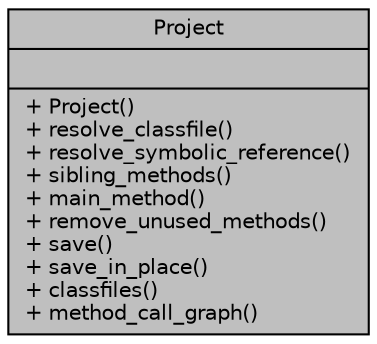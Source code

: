 digraph "Project"
{
  bgcolor="transparent";
  edge [fontname="Helvetica",fontsize="10",labelfontname="Helvetica",labelfontsize="10"];
  node [fontname="Helvetica",fontsize="10",shape=record];
  Node1 [label="{Project\n||+ Project()\l+ resolve_classfile()\l+ resolve_symbolic_reference()\l+ sibling_methods()\l+ main_method()\l+ remove_unused_methods()\l+ save()\l+ save_in_place()\l+ classfiles()\l+ method_call_graph()\l}",height=0.2,width=0.4,color="black", fillcolor="grey75", style="filled", fontcolor="black"];
}
